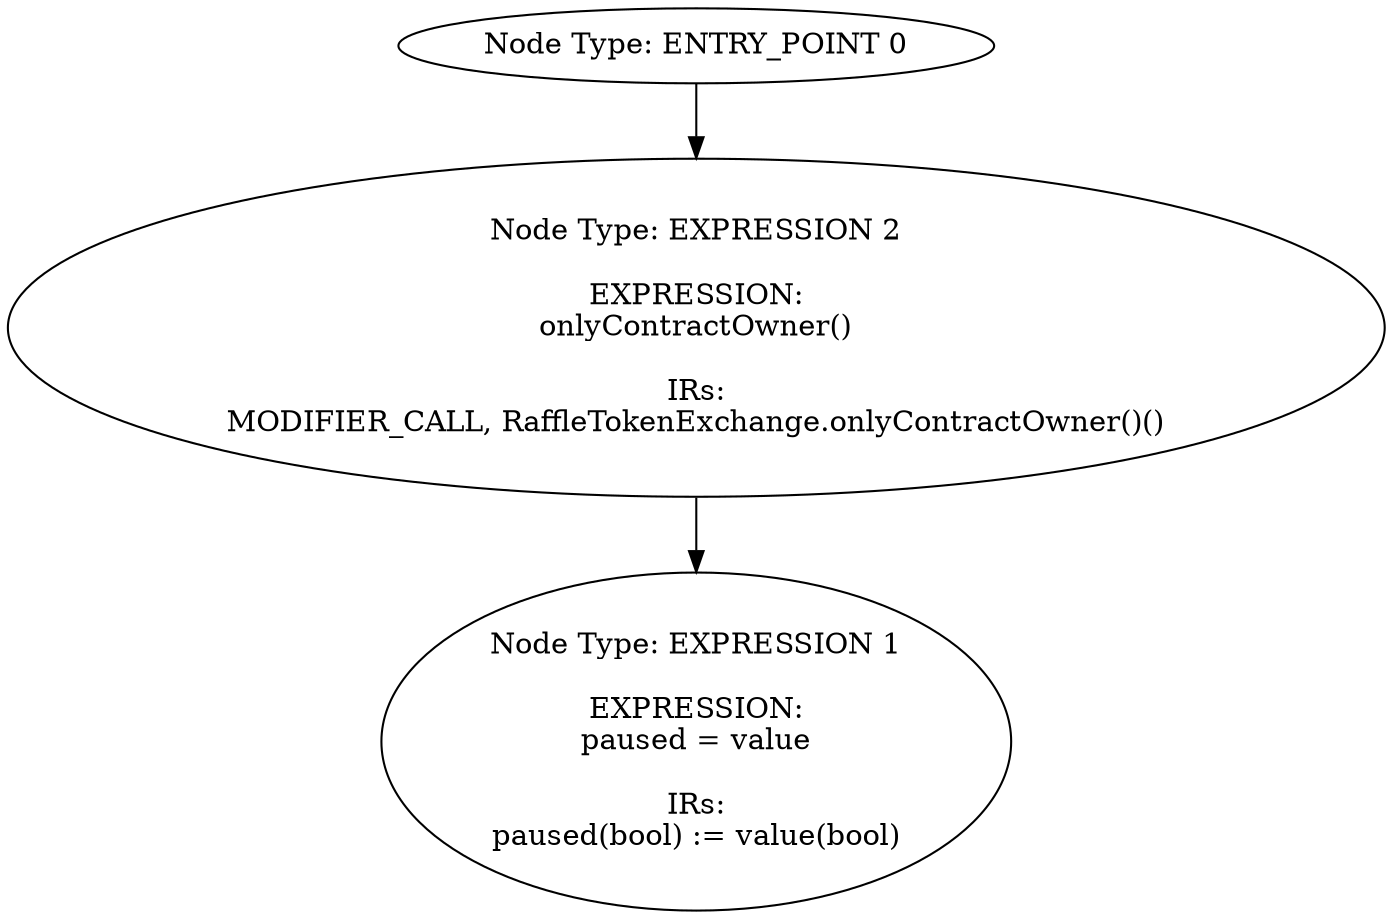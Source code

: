digraph{
0[label="Node Type: ENTRY_POINT 0
"];
0->2;
1[label="Node Type: EXPRESSION 1

EXPRESSION:
paused = value

IRs:
paused(bool) := value(bool)"];
2[label="Node Type: EXPRESSION 2

EXPRESSION:
onlyContractOwner()

IRs:
MODIFIER_CALL, RaffleTokenExchange.onlyContractOwner()()"];
2->1;
}
